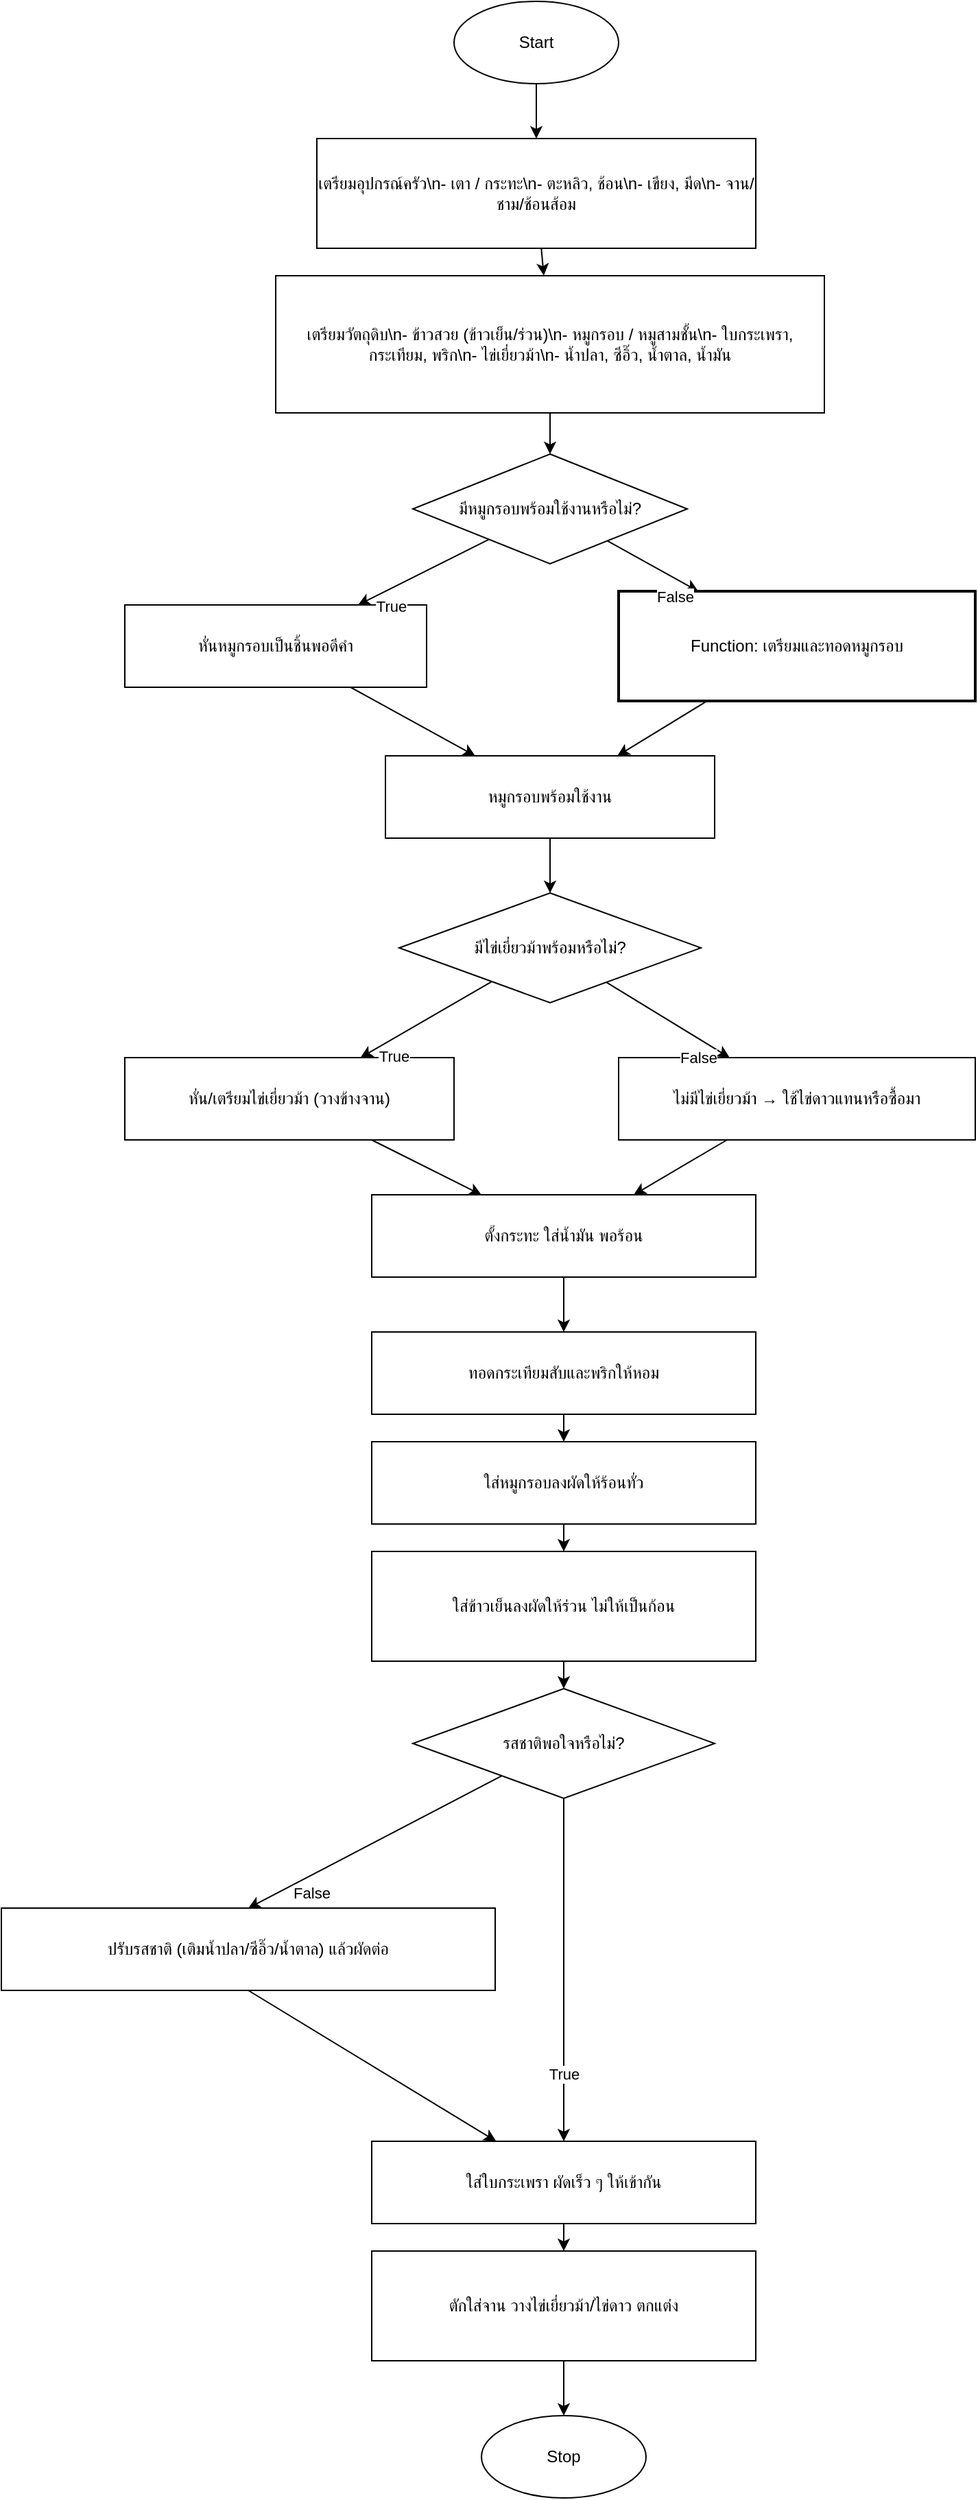 <mxfile>
    <diagram name="Main Flowchart - ข้าวผัดกระเพรากรอบหมูกรอบ+ไข่เยี่ยวม้า" id="flow-main-1">
        <mxGraphModel dx="1916" dy="804" grid="1" gridSize="10" guides="1" tooltips="1" connect="1" arrows="1" fold="1" page="1" pageScale="1" pageWidth="827" pageHeight="1169" math="0" shadow="0">
            <root>
                <mxCell id="0"/>
                <mxCell id="1" parent="0"/>
                <mxCell id="start" value="Start" style="ellipse;whiteSpace=wrap;html=1;" parent="1" vertex="1">
                    <mxGeometry x="300" y="10" width="120" height="60" as="geometry"/>
                </mxCell>
                <mxCell id="prep_tools" value="เตรียมอุปกรณ์ครัว\n- เตา / กระทะ\n- ตะหลิว, ช้อน\n- เขียง, มีด\n- จาน/ชาม/ช้อนส้อม" style="rounded=0;whiteSpace=wrap;html=1;" parent="1" vertex="1">
                    <mxGeometry x="200" y="110" width="320" height="80" as="geometry"/>
                </mxCell>
                <mxCell id="prep_ing" value="เตรียมวัตถุดิบ\n- ข้าวสวย (ข้าวเย็น/ร่วน)\n- หมูกรอบ / หมูสามชั้น\n- ใบกระเพรา, กระเทียม, พริก\n- ไข่เยี่ยวม้า\n- น้ำปลา, ซีอิ๊ว, น้ำตาล, น้ำมัน" style="rounded=0;whiteSpace=wrap;html=1;" parent="1" vertex="1">
                    <mxGeometry x="170" y="210" width="400" height="100" as="geometry"/>
                </mxCell>
                <mxCell id="cond_pork" value="มีหมูกรอบพร้อมใช้งานหรือไม่?" style="rhombus;whiteSpace=wrap;html=1;" parent="1" vertex="1">
                    <mxGeometry x="270" y="340" width="200" height="80" as="geometry"/>
                </mxCell>
                <mxCell id="cut_pork" value="หั่นหมูกรอบเป็นชิ้นพอดีคำ" style="rounded=0;whiteSpace=wrap;html=1;" parent="1" vertex="1">
                    <mxGeometry x="60" y="450" width="220" height="60" as="geometry"/>
                </mxCell>
                <mxCell id="func_pork" value="Function: เตรียมและทอดหมูกรอบ" style="rounded=0;whiteSpace=wrap;html=1;strokeWidth=2;" parent="1" vertex="1">
                    <mxGeometry x="420" y="440" width="260" height="80" as="geometry"/>
                </mxCell>
                <mxCell id="pork_ready" value="หมูกรอบพร้อมใช้งาน" style="rounded=0;whiteSpace=wrap;html=1;" parent="1" vertex="1">
                    <mxGeometry x="250" y="560" width="240" height="60" as="geometry"/>
                </mxCell>
                <mxCell id="cond_century" value="มีไข่เยี่ยวม้าพร้อมหรือไม่?" style="rhombus;whiteSpace=wrap;html=1;" parent="1" vertex="1">
                    <mxGeometry x="260" y="660" width="220" height="80" as="geometry"/>
                </mxCell>
                <mxCell id="prep_century" value="หั่น/เตรียมไข่เยี่ยวม้า (วางข้างจาน)" style="rounded=0;whiteSpace=wrap;html=1;" parent="1" vertex="1">
                    <mxGeometry x="60" y="780" width="240" height="60" as="geometry"/>
                </mxCell>
                <mxCell id="no_century" value="ไม่มีไข่เยี่ยวม้า → ใช้ไข่ดาวแทนหรือซื้อมา" style="rounded=0;whiteSpace=wrap;html=1;" parent="1" vertex="1">
                    <mxGeometry x="420" y="780" width="260" height="60" as="geometry"/>
                </mxCell>
                <mxCell id="heat_pan" value="ตั้งกระทะ ใส่น้ำมัน พอร้อน" style="rounded=0;whiteSpace=wrap;html=1;" parent="1" vertex="1">
                    <mxGeometry x="240" y="880" width="280" height="60" as="geometry"/>
                </mxCell>
                <mxCell id="fry_garlic" value="ทอดกระเทียมสับและพริกให้หอม" style="rounded=0;whiteSpace=wrap;html=1;" parent="1" vertex="1">
                    <mxGeometry x="240" y="980" width="280" height="60" as="geometry"/>
                </mxCell>
                <mxCell id="add_pork" value="ใส่หมูกรอบลงผัดให้ร้อนทั่ว" style="rounded=0;whiteSpace=wrap;html=1;" parent="1" vertex="1">
                    <mxGeometry x="240" y="1060" width="280" height="60" as="geometry"/>
                </mxCell>
                <mxCell id="add_rice" value="ใส่ข้าวเย็นลงผัดให้ร่วน ไม่ให้เป็นก้อน" style="rounded=0;whiteSpace=wrap;html=1;" parent="1" vertex="1">
                    <mxGeometry x="240" y="1140" width="280" height="80" as="geometry"/>
                </mxCell>
                <mxCell id="cond_taste" value="รสชาติพอใจหรือไม่?" style="rhombus;whiteSpace=wrap;html=1;" parent="1" vertex="1">
                    <mxGeometry x="270" y="1240" width="220" height="80" as="geometry"/>
                </mxCell>
                <mxCell id="adjust_season" value="ปรับรสชาติ (เติมน้ำปลา/ซีอิ๊ว/น้ำตาล) แล้วผัดต่อ" style="rounded=0;whiteSpace=wrap;html=1;" parent="1" vertex="1">
                    <mxGeometry x="-30" y="1400" width="360" height="60" as="geometry"/>
                </mxCell>
                <mxCell id="add_basil" value="ใส่ใบกระเพรา ผัดเร็ว ๆ ให้เข้ากัน" style="rounded=0;whiteSpace=wrap;html=1;" parent="1" vertex="1">
                    <mxGeometry x="240" y="1570" width="280" height="60" as="geometry"/>
                </mxCell>
                <mxCell id="serve" value="ตักใส่จาน วางไข่เยี่ยวม้า/ไข่ดาว ตกแต่ง" style="rounded=0;whiteSpace=wrap;html=1;" parent="1" vertex="1">
                    <mxGeometry x="240" y="1650" width="280" height="80" as="geometry"/>
                </mxCell>
                <mxCell id="stop" value="Stop" style="ellipse;whiteSpace=wrap;html=1;" parent="1" vertex="1">
                    <mxGeometry x="320" y="1770" width="120" height="60" as="geometry"/>
                </mxCell>
                <mxCell id="e1" parent="1" source="start" target="prep_tools" edge="1">
                    <mxGeometry relative="1" as="geometry"/>
                </mxCell>
                <mxCell id="e2" parent="1" source="prep_tools" target="prep_ing" edge="1">
                    <mxGeometry relative="1" as="geometry"/>
                </mxCell>
                <mxCell id="e3" parent="1" source="prep_ing" target="cond_pork" edge="1">
                    <mxGeometry relative="1" as="geometry"/>
                </mxCell>
                <mxCell id="e4" parent="1" source="cond_pork" target="cut_pork" edge="1">
                    <mxGeometry relative="1" as="geometry"/>
                </mxCell>
                <mxCell id="e4label" value="True" style="edgeLabel;html=1;align=center;" parent="e4" vertex="1">
                    <mxGeometry x="0.5" y="-0.4" relative="1" as="geometry"/>
                </mxCell>
                <mxCell id="e5" parent="1" source="cond_pork" target="func_pork" edge="1">
                    <mxGeometry relative="1" as="geometry"/>
                </mxCell>
                <mxCell id="e5label" value="False" style="edgeLabel;html=1;align=center;" parent="e5" vertex="1">
                    <mxGeometry x="0.5" y="-0.4" relative="1" as="geometry"/>
                </mxCell>
                <mxCell id="e6" parent="1" source="cut_pork" target="pork_ready" edge="1">
                    <mxGeometry relative="1" as="geometry"/>
                </mxCell>
                <mxCell id="e7" parent="1" source="func_pork" target="pork_ready" edge="1">
                    <mxGeometry relative="1" as="geometry"/>
                </mxCell>
                <mxCell id="e8" parent="1" source="pork_ready" target="cond_century" edge="1">
                    <mxGeometry relative="1" as="geometry"/>
                </mxCell>
                <mxCell id="e9" parent="1" source="cond_century" target="prep_century" edge="1">
                    <mxGeometry relative="1" as="geometry"/>
                </mxCell>
                <mxCell id="e9label" value="True" style="edgeLabel;html=1;align=center;" parent="e9" vertex="1">
                    <mxGeometry x="0.5" y="-0.4" relative="1" as="geometry"/>
                </mxCell>
                <mxCell id="e10" parent="1" source="cond_century" target="no_century" edge="1">
                    <mxGeometry relative="1" as="geometry"/>
                </mxCell>
                <mxCell id="e10label" value="False" style="edgeLabel;html=1;align=center;" parent="e10" vertex="1">
                    <mxGeometry x="0.5" y="-0.4" relative="1" as="geometry"/>
                </mxCell>
                <mxCell id="e11" parent="1" source="prep_century" target="heat_pan" edge="1">
                    <mxGeometry relative="1" as="geometry"/>
                </mxCell>
                <mxCell id="e12" parent="1" source="no_century" target="heat_pan" edge="1">
                    <mxGeometry relative="1" as="geometry"/>
                </mxCell>
                <mxCell id="e13" parent="1" source="heat_pan" target="fry_garlic" edge="1">
                    <mxGeometry relative="1" as="geometry"/>
                </mxCell>
                <mxCell id="e14" parent="1" source="fry_garlic" target="add_pork" edge="1">
                    <mxGeometry relative="1" as="geometry"/>
                </mxCell>
                <mxCell id="e15" parent="1" source="add_pork" target="add_rice" edge="1">
                    <mxGeometry relative="1" as="geometry"/>
                </mxCell>
                <mxCell id="e16" parent="1" source="add_rice" target="cond_taste" edge="1">
                    <mxGeometry relative="1" as="geometry"/>
                </mxCell>
                <mxCell id="e17" parent="1" source="cond_taste" target="add_basil" edge="1">
                    <mxGeometry relative="1" as="geometry"/>
                </mxCell>
                <mxCell id="e17label" value="True" style="edgeLabel;html=1;align=center;" parent="e17" vertex="1">
                    <mxGeometry x="0.5" y="-0.4" relative="1" as="geometry"/>
                </mxCell>
                <mxCell id="e18" style="entryX=0.5;entryY=0;entryDx=0;entryDy=0;" parent="1" source="cond_taste" target="adjust_season" edge="1">
                    <mxGeometry relative="1" as="geometry"/>
                </mxCell>
                <mxCell id="e18label" value="False" style="edgeLabel;html=1;align=center;" parent="e18" vertex="1">
                    <mxGeometry x="0.5" y="-0.4" relative="1" as="geometry"/>
                </mxCell>
                <mxCell id="e19" style="exitX=0.5;exitY=1;exitDx=0;exitDy=0;" parent="1" source="adjust_season" target="add_basil" edge="1">
                    <mxGeometry relative="1" as="geometry"/>
                </mxCell>
                <mxCell id="e20" parent="1" source="add_basil" target="serve" edge="1">
                    <mxGeometry relative="1" as="geometry"/>
                </mxCell>
                <mxCell id="e21" parent="1" source="serve" target="stop" edge="1">
                    <mxGeometry relative="1" as="geometry"/>
                </mxCell>
            </root>
        </mxGraphModel>
    </diagram>
    <diagram name="Function - เตรียมและทอดหมูกรอบ" id="flow-func-pork-1">
        <mxGraphModel dx="1200" dy="780" grid="1" gridSize="10" guides="1" tooltips="1" connect="1" arrows="1" fold="1" page="1" pageScale="1" pageWidth="827" pageHeight="1169" math="0" shadow="0">
            <root>
                <mxCell id="0"/>
                <mxCell id="1" parent="0"/>
                <mxCell id="f_start" value="Start (Function: เตรียมและทอดหมูกรอบ)" style="ellipse;whiteSpace=wrap;html=1;" vertex="1" parent="1">
                    <mxGeometry x="220" y="20" width="360" height="60" as="geometry"/>
                </mxCell>
                <mxCell id="f1" value="ล้างหมู, ซับให้แห้ง, หั่นชิ้น" style="rounded=0;whiteSpace=wrap;html=1;" vertex="1" parent="1">
                    <mxGeometry x="160" y="120" width="480" height="60" as="geometry"/>
                </mxCell>
                <mxCell id="f2" value="ปรุงรสหรือหมักเล็กน้อย (เกลือ/พริกไทย)" style="rounded=0;whiteSpace=wrap;html=1;" vertex="1" parent="1">
                    <mxGeometry x="160" y="220" width="480" height="60" as="geometry"/>
                </mxCell>
                <mxCell id="f3" value="ตั้งน้ำมันให้ร้อน ปรับไฟกลาง-สูง" style="rounded=0;whiteSpace=wrap;html=1;" vertex="1" parent="1">
                    <mxGeometry x="160" y="320" width="480" height="60" as="geometry"/>
                </mxCell>
                <mxCell id="f4" value="ทอดหมูจนกรอบทั่ว ทอดเป็นชั้น ๆ ให้ได้ความกรอบ" style="rounded=0;whiteSpace=wrap;html=1;" vertex="1" parent="1">
                    <mxGeometry x="160" y="420" width="480" height="60" as="geometry"/>
                </mxCell>
                <mxCell id="f5" value="สะเด็ดน้ำมัน วางบนกระดาษซับน้ำมัน หั่นชิ้นพอดี" style="rounded=0;whiteSpace=wrap;html=1;" vertex="1" parent="1">
                    <mxGeometry x="160" y="520" width="480" height="60" as="geometry"/>
                </mxCell>
                <mxCell id="f_stop" value="Stop (กลับไป Main)" style="ellipse;whiteSpace=wrap;html=1;" vertex="1" parent="1">
                    <mxGeometry x="300" y="640" width="240" height="60" as="geometry"/>
                </mxCell>
                <!-- Edges Function Pork -->
                <mxCell id="fe1" edge="1" parent="1" source="f_start" target="f1">
                    <mxGeometry relative="1" as="geometry"/>
                </mxCell>
                <mxCell id="fe2" edge="1" parent="1" source="f1" target="f2">
                    <mxGeometry relative="1" as="geometry"/>
                </mxCell>
                <mxCell id="fe3" edge="1" parent="1" source="f2" target="f3">
                    <mxGeometry relative="1" as="geometry"/>
                </mxCell>
                <mxCell id="fe4" edge="1" parent="1" source="f3" target="f4">
                    <mxGeometry relative="1" as="geometry"/>
                </mxCell>
                <mxCell id="fe5" edge="1" parent="1" source="f4" target="f5">
                    <mxGeometry relative="1" as="geometry"/>
                </mxCell>
                <mxCell id="fe6" edge="1" parent="1" source="f5" target="f_stop">
                    <mxGeometry relative="1" as="geometry"/>
                </mxCell>
            </root>
        </mxGraphModel>
    </diagram>
    <diagram name="Function - เตรียมไข่เยี่ยวม้า" id="flow-func-century-1">
        <mxGraphModel dx="1200" dy="640" grid="1" gridSize="10" guides="1" tooltips="1" connect="1" arrows="1" fold="1" page="1" pageScale="1" pageWidth="827" pageHeight="1169" math="0" shadow="0">
            <root>
                <mxCell id="0"/>
                <mxCell id="1" parent="0"/>
                <mxCell id="c_start" value="Start (Function: เตรียมไข่เยี่ยวม้า)" style="ellipse;whiteSpace=wrap;html=1;" vertex="1" parent="1">
                    <mxGeometry x="220" y="20" width="360" height="60" as="geometry"/>
                </mxCell>
                <mxCell id="c1" value="ล้างเปลือก (ถ้ามีเปื้อน) / ปอกเปลือก" style="rounded=0;whiteSpace=wrap;html=1;" vertex="1" parent="1">
                    <mxGeometry x="160" y="120" width="480" height="60" as="geometry"/>
                </mxCell>
                <mxCell id="c2" value="หั่นเป็นชิ้นพอดี ควรวางไว้ข้างจานก่อนเสิร์ฟ" style="rounded=0;whiteSpace=wrap;html=1;" vertex="1" parent="1">
                    <mxGeometry x="160" y="220" width="480" height="60" as="geometry"/>
                </mxCell>
                <mxCell id="c_stop" value="Stop (กลับไป Main)" style="ellipse;whiteSpace=wrap;html=1;" vertex="1" parent="1">
                    <mxGeometry x="300" y="320" width="240" height="60" as="geometry"/>
                </mxCell>
                <!-- Edges Function Century -->
                <mxCell id="ce1" edge="1" parent="1" source="c_start" target="c1">
                    <mxGeometry relative="1" as="geometry"/>
                </mxCell>
                <mxCell id="ce2" edge="1" parent="1" source="c1" target="c2">
                    <mxGeometry relative="1" as="geometry"/>
                </mxCell>
                <mxCell id="ce3" edge="1" parent="1" source="c2" target="c_stop">
                    <mxGeometry relative="1" as="geometry"/>
                </mxCell>
            </root>
        </mxGraphModel>
    </diagram>
</mxfile>